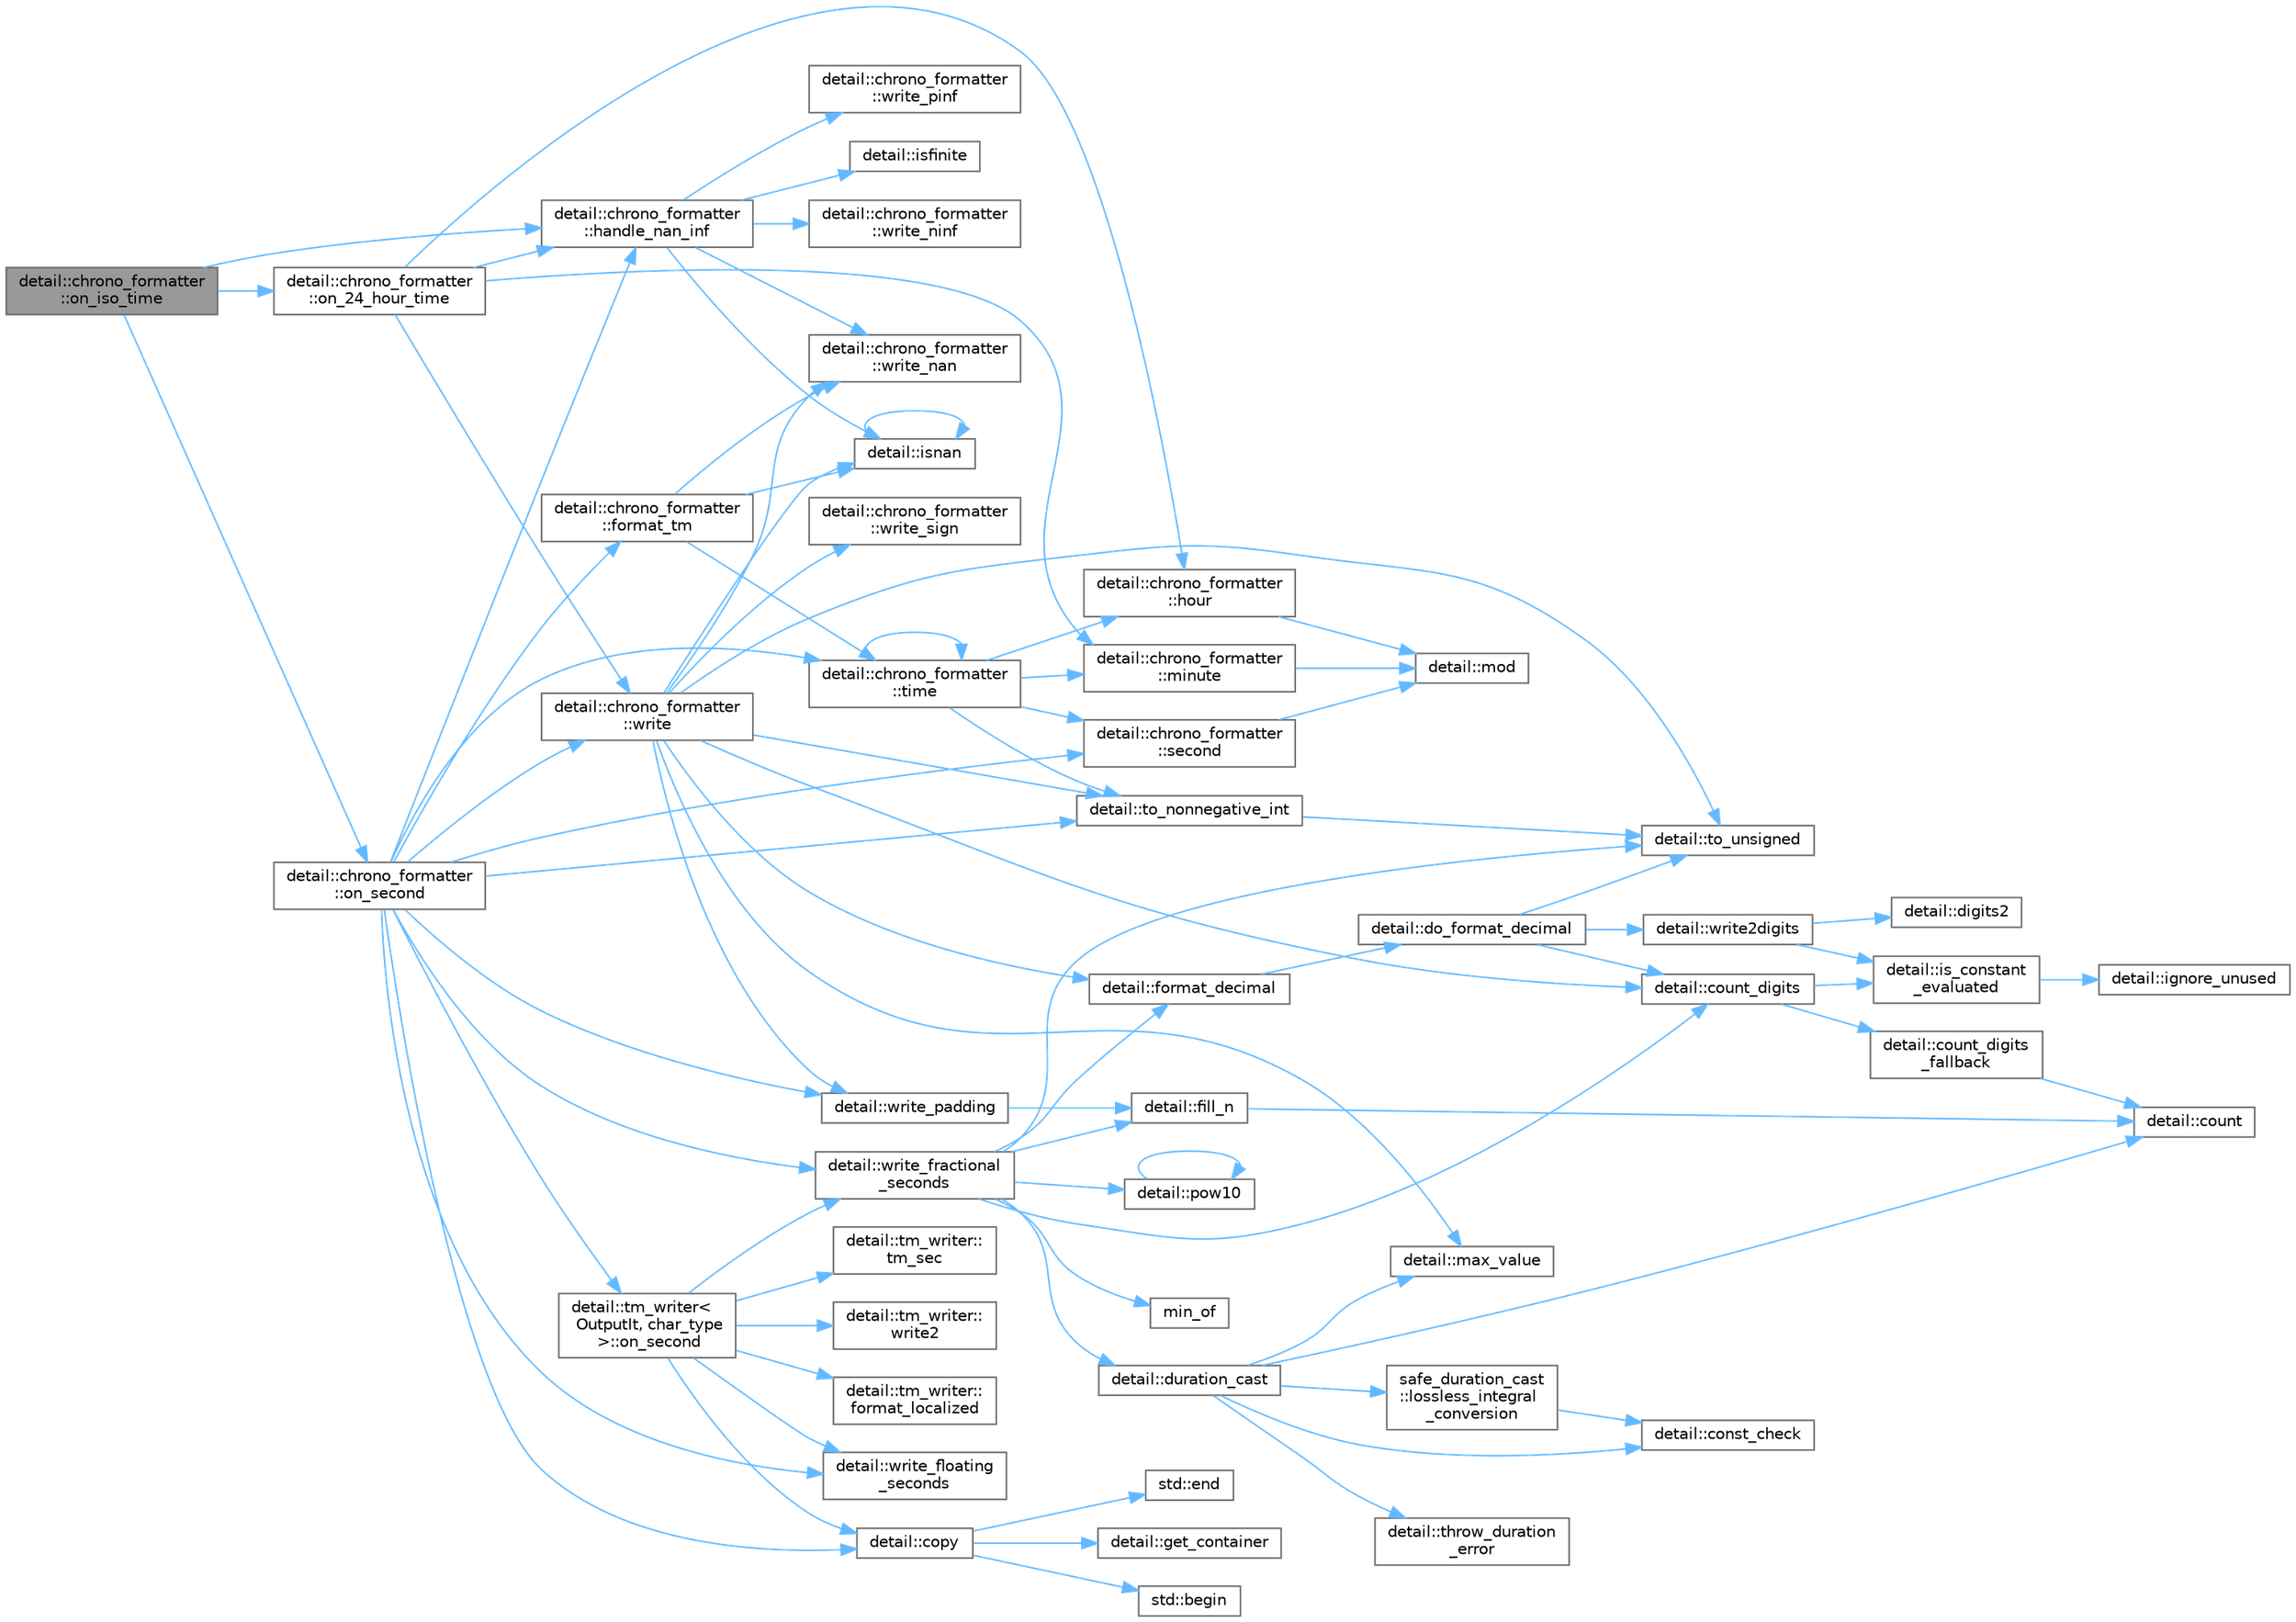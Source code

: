 digraph "detail::chrono_formatter::on_iso_time"
{
 // LATEX_PDF_SIZE
  bgcolor="transparent";
  edge [fontname=Helvetica,fontsize=10,labelfontname=Helvetica,labelfontsize=10];
  node [fontname=Helvetica,fontsize=10,shape=box,height=0.2,width=0.4];
  rankdir="LR";
  Node1 [id="Node000001",label="detail::chrono_formatter\l::on_iso_time",height=0.2,width=0.4,color="gray40", fillcolor="grey60", style="filled", fontcolor="black",tooltip=" "];
  Node1 -> Node2 [id="edge81_Node000001_Node000002",color="steelblue1",style="solid",tooltip=" "];
  Node2 [id="Node000002",label="detail::chrono_formatter\l::handle_nan_inf",height=0.2,width=0.4,color="grey40", fillcolor="white", style="filled",URL="$structdetail_1_1chrono__formatter.html#ac10b8ebb4869549cb75edbdbfbff26b1",tooltip=" "];
  Node2 -> Node3 [id="edge82_Node000002_Node000003",color="steelblue1",style="solid",tooltip=" "];
  Node3 [id="Node000003",label="detail::isfinite",height=0.2,width=0.4,color="grey40", fillcolor="white", style="filled",URL="$namespacedetail.html#ac790cdfe06625f5bf5e8d7f3ccaa5741",tooltip=" "];
  Node2 -> Node4 [id="edge83_Node000002_Node000004",color="steelblue1",style="solid",tooltip=" "];
  Node4 [id="Node000004",label="detail::isnan",height=0.2,width=0.4,color="grey40", fillcolor="white", style="filled",URL="$namespacedetail.html#afc8bb82763ba5a3b145e032d5935c121",tooltip=" "];
  Node4 -> Node4 [id="edge84_Node000004_Node000004",color="steelblue1",style="solid",tooltip=" "];
  Node2 -> Node5 [id="edge85_Node000002_Node000005",color="steelblue1",style="solid",tooltip=" "];
  Node5 [id="Node000005",label="detail::chrono_formatter\l::write_nan",height=0.2,width=0.4,color="grey40", fillcolor="white", style="filled",URL="$structdetail_1_1chrono__formatter.html#ab6016ece0c7d36ba3959abb566702475",tooltip=" "];
  Node2 -> Node6 [id="edge86_Node000002_Node000006",color="steelblue1",style="solid",tooltip=" "];
  Node6 [id="Node000006",label="detail::chrono_formatter\l::write_ninf",height=0.2,width=0.4,color="grey40", fillcolor="white", style="filled",URL="$structdetail_1_1chrono__formatter.html#a2fdeef659b02e06ad322423d28788047",tooltip=" "];
  Node2 -> Node7 [id="edge87_Node000002_Node000007",color="steelblue1",style="solid",tooltip=" "];
  Node7 [id="Node000007",label="detail::chrono_formatter\l::write_pinf",height=0.2,width=0.4,color="grey40", fillcolor="white", style="filled",URL="$structdetail_1_1chrono__formatter.html#a38c300a5fc95ef92d249b91ad4cd3e7f",tooltip=" "];
  Node1 -> Node8 [id="edge88_Node000001_Node000008",color="steelblue1",style="solid",tooltip=" "];
  Node8 [id="Node000008",label="detail::chrono_formatter\l::on_24_hour_time",height=0.2,width=0.4,color="grey40", fillcolor="white", style="filled",URL="$structdetail_1_1chrono__formatter.html#af09d672f8daee55e6987b9e444bcb7bd",tooltip=" "];
  Node8 -> Node2 [id="edge89_Node000008_Node000002",color="steelblue1",style="solid",tooltip=" "];
  Node8 -> Node9 [id="edge90_Node000008_Node000009",color="steelblue1",style="solid",tooltip=" "];
  Node9 [id="Node000009",label="detail::chrono_formatter\l::hour",height=0.2,width=0.4,color="grey40", fillcolor="white", style="filled",URL="$structdetail_1_1chrono__formatter.html#afb147711d588820e3e568dbad5ace962",tooltip=" "];
  Node9 -> Node10 [id="edge91_Node000009_Node000010",color="steelblue1",style="solid",tooltip=" "];
  Node10 [id="Node000010",label="detail::mod",height=0.2,width=0.4,color="grey40", fillcolor="white", style="filled",URL="$namespacedetail.html#a83a5217291c4a1514faa2878775ac94a",tooltip=" "];
  Node8 -> Node11 [id="edge92_Node000008_Node000011",color="steelblue1",style="solid",tooltip=" "];
  Node11 [id="Node000011",label="detail::chrono_formatter\l::minute",height=0.2,width=0.4,color="grey40", fillcolor="white", style="filled",URL="$structdetail_1_1chrono__formatter.html#a6e5e35b291bcba330fbd6392efd7f880",tooltip=" "];
  Node11 -> Node10 [id="edge93_Node000011_Node000010",color="steelblue1",style="solid",tooltip=" "];
  Node8 -> Node12 [id="edge94_Node000008_Node000012",color="steelblue1",style="solid",tooltip=" "];
  Node12 [id="Node000012",label="detail::chrono_formatter\l::write",height=0.2,width=0.4,color="grey40", fillcolor="white", style="filled",URL="$structdetail_1_1chrono__formatter.html#abbf787bba669c5f3813896814c7d685b",tooltip=" "];
  Node12 -> Node13 [id="edge95_Node000012_Node000013",color="steelblue1",style="solid",tooltip=" "];
  Node13 [id="Node000013",label="detail::count_digits",height=0.2,width=0.4,color="grey40", fillcolor="white", style="filled",URL="$namespacedetail.html#ae970ad8cf6b25d7896f788089ca1b0eb",tooltip=" "];
  Node13 -> Node14 [id="edge96_Node000013_Node000014",color="steelblue1",style="solid",tooltip=" "];
  Node14 [id="Node000014",label="detail::count_digits\l_fallback",height=0.2,width=0.4,color="grey40", fillcolor="white", style="filled",URL="$namespacedetail.html#a300bc96ee936e9f6ef3565c8dff68a72",tooltip=" "];
  Node14 -> Node15 [id="edge97_Node000014_Node000015",color="steelblue1",style="solid",tooltip=" "];
  Node15 [id="Node000015",label="detail::count",height=0.2,width=0.4,color="grey40", fillcolor="white", style="filled",URL="$namespacedetail.html#adecb5dbdc5faeb0d252ab0f4cb92c8a9",tooltip=" "];
  Node13 -> Node16 [id="edge98_Node000013_Node000016",color="steelblue1",style="solid",tooltip=" "];
  Node16 [id="Node000016",label="detail::is_constant\l_evaluated",height=0.2,width=0.4,color="grey40", fillcolor="white", style="filled",URL="$namespacedetail.html#a75ed2634319883d038944529dbb954e2",tooltip=" "];
  Node16 -> Node17 [id="edge99_Node000016_Node000017",color="steelblue1",style="solid",tooltip=" "];
  Node17 [id="Node000017",label="detail::ignore_unused",height=0.2,width=0.4,color="grey40", fillcolor="white", style="filled",URL="$namespacedetail.html#a1fe84ebaf96215ce0665d95b3124c2df",tooltip=" "];
  Node12 -> Node18 [id="edge100_Node000012_Node000018",color="steelblue1",style="solid",tooltip=" "];
  Node18 [id="Node000018",label="detail::format_decimal",height=0.2,width=0.4,color="grey40", fillcolor="white", style="filled",URL="$namespacedetail.html#af04e9c0225b4d7ed82a9c1d946319a3f",tooltip=" "];
  Node18 -> Node19 [id="edge101_Node000018_Node000019",color="steelblue1",style="solid",tooltip=" "];
  Node19 [id="Node000019",label="detail::do_format_decimal",height=0.2,width=0.4,color="grey40", fillcolor="white", style="filled",URL="$namespacedetail.html#ae25db05d115230b68094fc27377a987a",tooltip=" "];
  Node19 -> Node13 [id="edge102_Node000019_Node000013",color="steelblue1",style="solid",tooltip=" "];
  Node19 -> Node20 [id="edge103_Node000019_Node000020",color="steelblue1",style="solid",tooltip=" "];
  Node20 [id="Node000020",label="detail::to_unsigned",height=0.2,width=0.4,color="grey40", fillcolor="white", style="filled",URL="$namespacedetail.html#a4855e668246c731a97484efc329f2aac",tooltip=" "];
  Node19 -> Node21 [id="edge104_Node000019_Node000021",color="steelblue1",style="solid",tooltip=" "];
  Node21 [id="Node000021",label="detail::write2digits",height=0.2,width=0.4,color="grey40", fillcolor="white", style="filled",URL="$namespacedetail.html#ade16648d662a4c70e2500ae74ef7e671",tooltip=" "];
  Node21 -> Node22 [id="edge105_Node000021_Node000022",color="steelblue1",style="solid",tooltip=" "];
  Node22 [id="Node000022",label="detail::digits2",height=0.2,width=0.4,color="grey40", fillcolor="white", style="filled",URL="$namespacedetail.html#a6c4f7c079b8675a87a24a7cf0821c067",tooltip=" "];
  Node21 -> Node16 [id="edge106_Node000021_Node000016",color="steelblue1",style="solid",tooltip=" "];
  Node12 -> Node4 [id="edge107_Node000012_Node000004",color="steelblue1",style="solid",tooltip=" "];
  Node12 -> Node23 [id="edge108_Node000012_Node000023",color="steelblue1",style="solid",tooltip=" "];
  Node23 [id="Node000023",label="detail::max_value",height=0.2,width=0.4,color="grey40", fillcolor="white", style="filled",URL="$namespacedetail.html#a45c2130c44ebe54179eafcee3cda2bfb",tooltip=" "];
  Node12 -> Node24 [id="edge109_Node000012_Node000024",color="steelblue1",style="solid",tooltip=" "];
  Node24 [id="Node000024",label="detail::to_nonnegative_int",height=0.2,width=0.4,color="grey40", fillcolor="white", style="filled",URL="$namespacedetail.html#aad6dcea1caa7c3b2bef3a4dd6c02a187",tooltip=" "];
  Node24 -> Node20 [id="edge110_Node000024_Node000020",color="steelblue1",style="solid",tooltip=" "];
  Node12 -> Node20 [id="edge111_Node000012_Node000020",color="steelblue1",style="solid",tooltip=" "];
  Node12 -> Node5 [id="edge112_Node000012_Node000005",color="steelblue1",style="solid",tooltip=" "];
  Node12 -> Node25 [id="edge113_Node000012_Node000025",color="steelblue1",style="solid",tooltip=" "];
  Node25 [id="Node000025",label="detail::write_padding",height=0.2,width=0.4,color="grey40", fillcolor="white", style="filled",URL="$namespacedetail.html#ac0e83d3dc2ba3f2f63d4710da3e1b45b",tooltip=" "];
  Node25 -> Node26 [id="edge114_Node000025_Node000026",color="steelblue1",style="solid",tooltip=" "];
  Node26 [id="Node000026",label="detail::fill_n",height=0.2,width=0.4,color="grey40", fillcolor="white", style="filled",URL="$namespacedetail.html#a818b390bd30ad25b638f7b067cb50f15",tooltip=" "];
  Node26 -> Node15 [id="edge115_Node000026_Node000015",color="steelblue1",style="solid",tooltip=" "];
  Node12 -> Node27 [id="edge116_Node000012_Node000027",color="steelblue1",style="solid",tooltip=" "];
  Node27 [id="Node000027",label="detail::chrono_formatter\l::write_sign",height=0.2,width=0.4,color="grey40", fillcolor="white", style="filled",URL="$structdetail_1_1chrono__formatter.html#a40ca3e085945aa66a6e2b499d4ef043b",tooltip=" "];
  Node1 -> Node28 [id="edge117_Node000001_Node000028",color="steelblue1",style="solid",tooltip=" "];
  Node28 [id="Node000028",label="detail::chrono_formatter\l::on_second",height=0.2,width=0.4,color="grey40", fillcolor="white", style="filled",URL="$structdetail_1_1chrono__formatter.html#aff98495a9bca53f99d19d4d46a9639ca",tooltip=" "];
  Node28 -> Node29 [id="edge118_Node000028_Node000029",color="steelblue1",style="solid",tooltip=" "];
  Node29 [id="Node000029",label="detail::copy",height=0.2,width=0.4,color="grey40", fillcolor="white", style="filled",URL="$namespacedetail.html#a99c9eb385532e77a130cab09c2e4bb4a",tooltip=" "];
  Node29 -> Node30 [id="edge119_Node000029_Node000030",color="steelblue1",style="solid",tooltip=" "];
  Node30 [id="Node000030",label="std::begin",height=0.2,width=0.4,color="grey40", fillcolor="white", style="filled",URL="$namespacestd.html#aec76fc52a775d29bc4058c8e1405045a",tooltip=" "];
  Node29 -> Node31 [id="edge120_Node000029_Node000031",color="steelblue1",style="solid",tooltip=" "];
  Node31 [id="Node000031",label="std::end",height=0.2,width=0.4,color="grey40", fillcolor="white", style="filled",URL="$namespacestd.html#a35f71a4c49ddf38bb590177e3a4b2598",tooltip=" "];
  Node29 -> Node32 [id="edge121_Node000029_Node000032",color="steelblue1",style="solid",tooltip=" "];
  Node32 [id="Node000032",label="detail::get_container",height=0.2,width=0.4,color="grey40", fillcolor="white", style="filled",URL="$namespacedetail.html#af62b8ecae06b01578e2c0cca738f3cf4",tooltip=" "];
  Node28 -> Node33 [id="edge122_Node000028_Node000033",color="steelblue1",style="solid",tooltip=" "];
  Node33 [id="Node000033",label="detail::chrono_formatter\l::format_tm",height=0.2,width=0.4,color="grey40", fillcolor="white", style="filled",URL="$structdetail_1_1chrono__formatter.html#a7d28c8710e3dacf171fb207d76f3f1ea",tooltip=" "];
  Node33 -> Node4 [id="edge123_Node000033_Node000004",color="steelblue1",style="solid",tooltip=" "];
  Node33 -> Node34 [id="edge124_Node000033_Node000034",color="steelblue1",style="solid",tooltip=" "];
  Node34 [id="Node000034",label="detail::chrono_formatter\l::time",height=0.2,width=0.4,color="grey40", fillcolor="white", style="filled",URL="$structdetail_1_1chrono__formatter.html#aaa513a73485934c3f6b0f3d2ec6deb64",tooltip=" "];
  Node34 -> Node9 [id="edge125_Node000034_Node000009",color="steelblue1",style="solid",tooltip=" "];
  Node34 -> Node11 [id="edge126_Node000034_Node000011",color="steelblue1",style="solid",tooltip=" "];
  Node34 -> Node35 [id="edge127_Node000034_Node000035",color="steelblue1",style="solid",tooltip=" "];
  Node35 [id="Node000035",label="detail::chrono_formatter\l::second",height=0.2,width=0.4,color="grey40", fillcolor="white", style="filled",URL="$structdetail_1_1chrono__formatter.html#a91a872447544d10931305fb3a3477334",tooltip=" "];
  Node35 -> Node10 [id="edge128_Node000035_Node000010",color="steelblue1",style="solid",tooltip=" "];
  Node34 -> Node34 [id="edge129_Node000034_Node000034",color="steelblue1",style="solid",tooltip=" "];
  Node34 -> Node24 [id="edge130_Node000034_Node000024",color="steelblue1",style="solid",tooltip=" "];
  Node33 -> Node5 [id="edge131_Node000033_Node000005",color="steelblue1",style="solid",tooltip=" "];
  Node28 -> Node2 [id="edge132_Node000028_Node000002",color="steelblue1",style="solid",tooltip=" "];
  Node28 -> Node36 [id="edge133_Node000028_Node000036",color="steelblue1",style="solid",tooltip=" "];
  Node36 [id="Node000036",label="detail::tm_writer\<\l OutputIt, char_type\l \>::on_second",height=0.2,width=0.4,color="grey40", fillcolor="white", style="filled",URL="$classdetail_1_1tm__writer.html#a57084e1a4311b7439ef4217fa3018285",tooltip=" "];
  Node36 -> Node29 [id="edge134_Node000036_Node000029",color="steelblue1",style="solid",tooltip=" "];
  Node36 -> Node37 [id="edge135_Node000036_Node000037",color="steelblue1",style="solid",tooltip=" "];
  Node37 [id="Node000037",label="detail::tm_writer::\lformat_localized",height=0.2,width=0.4,color="grey40", fillcolor="white", style="filled",URL="$classdetail_1_1tm__writer.html#ab8f9095299300945a550e457b970f763",tooltip=" "];
  Node36 -> Node38 [id="edge136_Node000036_Node000038",color="steelblue1",style="solid",tooltip=" "];
  Node38 [id="Node000038",label="detail::tm_writer::\ltm_sec",height=0.2,width=0.4,color="grey40", fillcolor="white", style="filled",URL="$classdetail_1_1tm__writer.html#a34eec6b5c9584aa781340fe01cd75e07",tooltip=" "];
  Node36 -> Node39 [id="edge137_Node000036_Node000039",color="steelblue1",style="solid",tooltip=" "];
  Node39 [id="Node000039",label="detail::tm_writer::\lwrite2",height=0.2,width=0.4,color="grey40", fillcolor="white", style="filled",URL="$classdetail_1_1tm__writer.html#aae250ab7a6203b7b6323cb05502b68df",tooltip=" "];
  Node36 -> Node40 [id="edge138_Node000036_Node000040",color="steelblue1",style="solid",tooltip=" "];
  Node40 [id="Node000040",label="detail::write_floating\l_seconds",height=0.2,width=0.4,color="grey40", fillcolor="white", style="filled",URL="$namespacedetail.html#a180a9b0094272337ae541364a0177336",tooltip=" "];
  Node36 -> Node41 [id="edge139_Node000036_Node000041",color="steelblue1",style="solid",tooltip=" "];
  Node41 [id="Node000041",label="detail::write_fractional\l_seconds",height=0.2,width=0.4,color="grey40", fillcolor="white", style="filled",URL="$namespacedetail.html#a419a6383f35ef9294543a14ded001151",tooltip=" "];
  Node41 -> Node13 [id="edge140_Node000041_Node000013",color="steelblue1",style="solid",tooltip=" "];
  Node41 -> Node42 [id="edge141_Node000041_Node000042",color="steelblue1",style="solid",tooltip=" "];
  Node42 [id="Node000042",label="detail::duration_cast",height=0.2,width=0.4,color="grey40", fillcolor="white", style="filled",URL="$namespacedetail.html#a3910638d8b020c3796c253b8adffc23e",tooltip=" "];
  Node42 -> Node43 [id="edge142_Node000042_Node000043",color="steelblue1",style="solid",tooltip=" "];
  Node43 [id="Node000043",label="detail::const_check",height=0.2,width=0.4,color="grey40", fillcolor="white", style="filled",URL="$namespacedetail.html#a8a0f6a5093c0390e04f2d2091e0a42e0",tooltip=" "];
  Node42 -> Node15 [id="edge143_Node000042_Node000015",color="steelblue1",style="solid",tooltip=" "];
  Node42 -> Node44 [id="edge144_Node000042_Node000044",color="steelblue1",style="solid",tooltip=" "];
  Node44 [id="Node000044",label="safe_duration_cast\l::lossless_integral\l_conversion",height=0.2,width=0.4,color="grey40", fillcolor="white", style="filled",URL="$namespacesafe__duration__cast.html#ad9fbe9a58d2f046c1b477ec0bea62e0c",tooltip=" "];
  Node44 -> Node43 [id="edge145_Node000044_Node000043",color="steelblue1",style="solid",tooltip=" "];
  Node42 -> Node23 [id="edge146_Node000042_Node000023",color="steelblue1",style="solid",tooltip=" "];
  Node42 -> Node45 [id="edge147_Node000042_Node000045",color="steelblue1",style="solid",tooltip=" "];
  Node45 [id="Node000045",label="detail::throw_duration\l_error",height=0.2,width=0.4,color="grey40", fillcolor="white", style="filled",URL="$namespacedetail.html#a941d78609a67f85782aec2b9a4bdaf5c",tooltip=" "];
  Node41 -> Node26 [id="edge148_Node000041_Node000026",color="steelblue1",style="solid",tooltip=" "];
  Node41 -> Node18 [id="edge149_Node000041_Node000018",color="steelblue1",style="solid",tooltip=" "];
  Node41 -> Node46 [id="edge150_Node000041_Node000046",color="steelblue1",style="solid",tooltip=" "];
  Node46 [id="Node000046",label="min_of",height=0.2,width=0.4,color="grey40", fillcolor="white", style="filled",URL="$base_8h.html#a2e5592bf3509e2fc090fa0f329ee551f",tooltip=" "];
  Node41 -> Node47 [id="edge151_Node000041_Node000047",color="steelblue1",style="solid",tooltip=" "];
  Node47 [id="Node000047",label="detail::pow10",height=0.2,width=0.4,color="grey40", fillcolor="white", style="filled",URL="$namespacedetail.html#a5e0587d9f42d113f1c3fdab31c7773c1",tooltip=" "];
  Node47 -> Node47 [id="edge152_Node000047_Node000047",color="steelblue1",style="solid",tooltip=" "];
  Node41 -> Node20 [id="edge153_Node000041_Node000020",color="steelblue1",style="solid",tooltip=" "];
  Node28 -> Node35 [id="edge154_Node000028_Node000035",color="steelblue1",style="solid",tooltip=" "];
  Node28 -> Node34 [id="edge155_Node000028_Node000034",color="steelblue1",style="solid",tooltip=" "];
  Node28 -> Node24 [id="edge156_Node000028_Node000024",color="steelblue1",style="solid",tooltip=" "];
  Node28 -> Node12 [id="edge157_Node000028_Node000012",color="steelblue1",style="solid",tooltip=" "];
  Node28 -> Node40 [id="edge158_Node000028_Node000040",color="steelblue1",style="solid",tooltip=" "];
  Node28 -> Node41 [id="edge159_Node000028_Node000041",color="steelblue1",style="solid",tooltip=" "];
  Node28 -> Node25 [id="edge160_Node000028_Node000025",color="steelblue1",style="solid",tooltip=" "];
}
